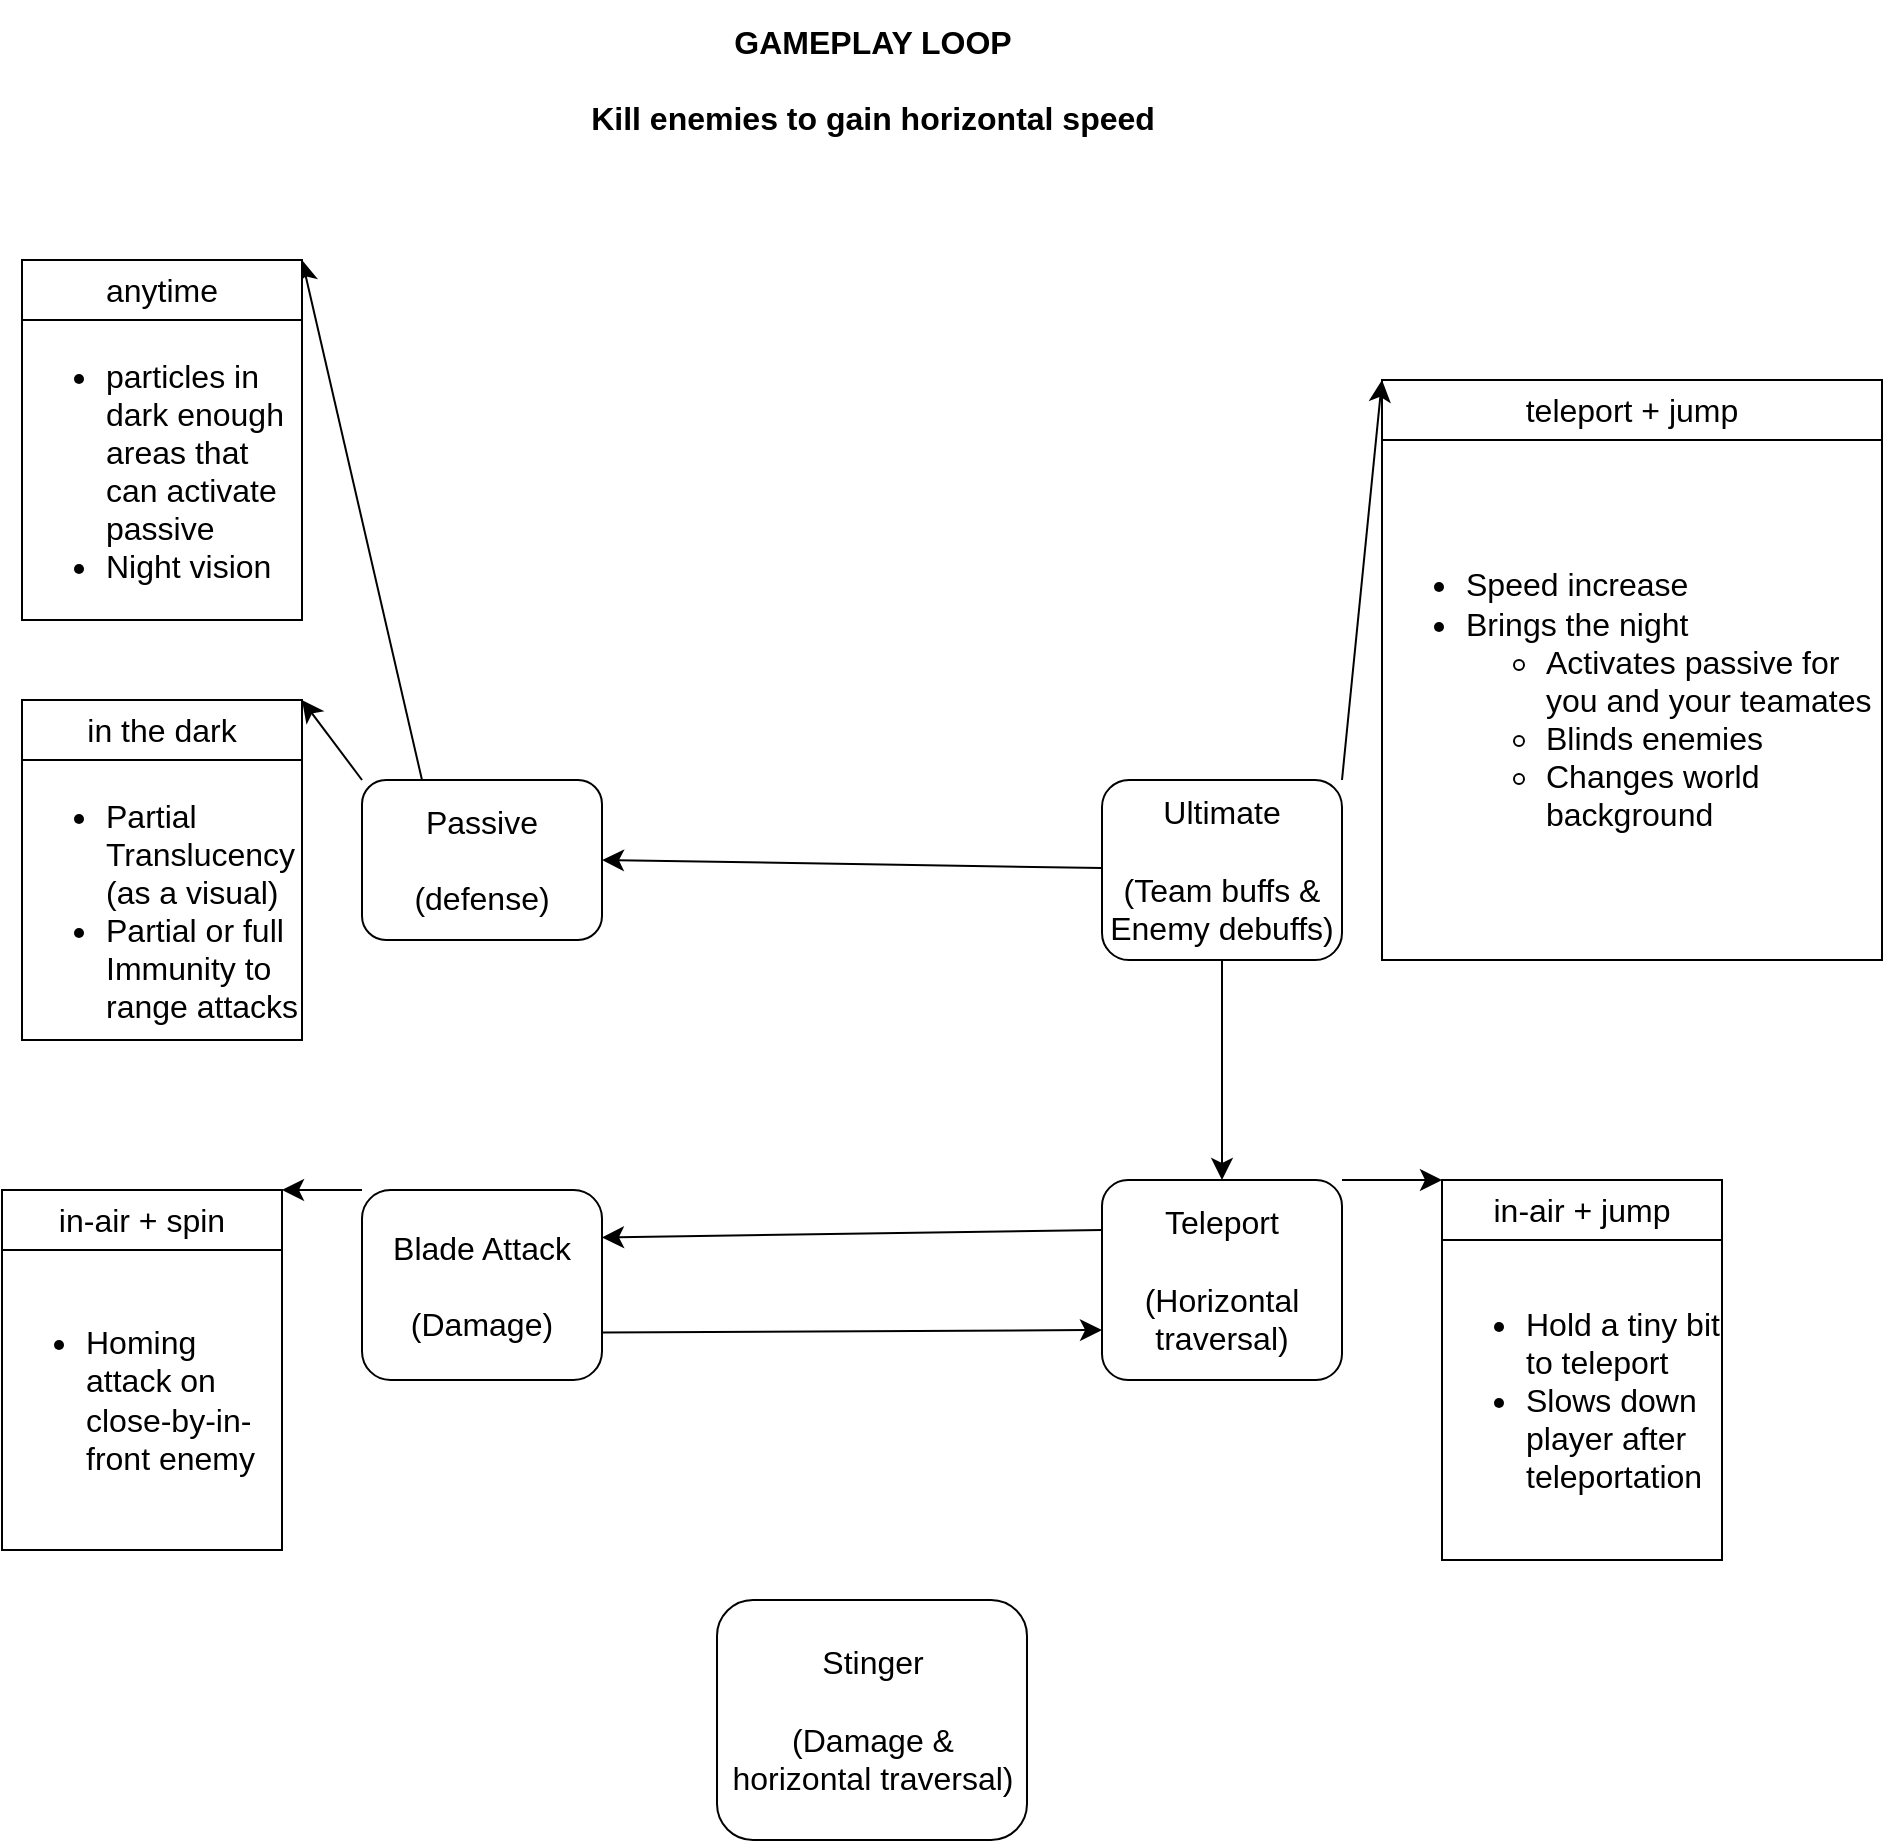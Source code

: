 <mxfile version="22.1.9" type="github">
  <diagram name="Page-1" id="2YBvvXClWsGukQMizWep">
    <mxGraphModel dx="1706" dy="989" grid="1" gridSize="10" guides="1" tooltips="1" connect="1" arrows="1" fold="1" page="1" pageScale="1" pageWidth="850" pageHeight="1100" math="0" shadow="0">
      <root>
        <mxCell id="0" />
        <mxCell id="1" parent="0" />
        <mxCell id="IQvJlNmxwXKHrSr8fV7O-1" value="&lt;div&gt;GAMEPLAY LOOP&lt;/div&gt;&lt;div&gt;&lt;br&gt;&lt;/div&gt;&lt;div&gt;Kill enemies to gain horizontal speed&lt;/div&gt;" style="text;strokeColor=none;fillColor=none;html=1;fontSize=16;fontStyle=1;verticalAlign=middle;align=center;" vertex="1" parent="1">
          <mxGeometry x="680" y="30" width="310" height="80" as="geometry" />
        </mxCell>
        <mxCell id="IQvJlNmxwXKHrSr8fV7O-50" style="edgeStyle=none;curved=1;rounded=0;orthogonalLoop=1;jettySize=auto;html=1;exitX=0.25;exitY=0;exitDx=0;exitDy=0;fontSize=12;startSize=8;endSize=8;entryX=1;entryY=0;entryDx=0;entryDy=0;" edge="1" parent="1" source="IQvJlNmxwXKHrSr8fV7O-3" target="IQvJlNmxwXKHrSr8fV7O-55">
          <mxGeometry relative="1" as="geometry">
            <mxPoint x="560" y="250" as="targetPoint" />
            <mxPoint x="630" y="420" as="sourcePoint" />
          </mxGeometry>
        </mxCell>
        <mxCell id="IQvJlNmxwXKHrSr8fV7O-51" style="edgeStyle=none;curved=1;rounded=0;orthogonalLoop=1;jettySize=auto;html=1;entryX=1;entryY=0;entryDx=0;entryDy=0;fontSize=12;startSize=8;endSize=8;exitX=0;exitY=0;exitDx=0;exitDy=0;" edge="1" parent="1" source="IQvJlNmxwXKHrSr8fV7O-3" target="IQvJlNmxwXKHrSr8fV7O-42">
          <mxGeometry relative="1" as="geometry">
            <mxPoint x="660" y="330" as="sourcePoint" />
          </mxGeometry>
        </mxCell>
        <mxCell id="IQvJlNmxwXKHrSr8fV7O-3" value="&lt;div&gt;Passive&lt;/div&gt;&lt;div&gt;&lt;br&gt;&lt;/div&gt;&lt;div&gt;(defense)&lt;br&gt;&lt;/div&gt;" style="rounded=1;whiteSpace=wrap;html=1;fontSize=16;" vertex="1" parent="1">
          <mxGeometry x="580" y="420" width="120" height="80" as="geometry" />
        </mxCell>
        <mxCell id="IQvJlNmxwXKHrSr8fV7O-7" style="edgeStyle=none;curved=1;rounded=0;orthogonalLoop=1;jettySize=auto;html=1;entryX=1;entryY=0.5;entryDx=0;entryDy=0;fontSize=12;startSize=8;endSize=8;" edge="1" parent="1" source="IQvJlNmxwXKHrSr8fV7O-6" target="IQvJlNmxwXKHrSr8fV7O-3">
          <mxGeometry relative="1" as="geometry" />
        </mxCell>
        <mxCell id="IQvJlNmxwXKHrSr8fV7O-8" style="edgeStyle=none;curved=1;rounded=0;orthogonalLoop=1;jettySize=auto;html=1;fontSize=12;startSize=8;endSize=8;" edge="1" parent="1" source="IQvJlNmxwXKHrSr8fV7O-6" target="IQvJlNmxwXKHrSr8fV7O-9">
          <mxGeometry relative="1" as="geometry">
            <mxPoint x="910" y="440" as="targetPoint" />
          </mxGeometry>
        </mxCell>
        <mxCell id="IQvJlNmxwXKHrSr8fV7O-6" value="&lt;div&gt;Ultimate&lt;/div&gt;&lt;div&gt;&lt;br&gt;&lt;/div&gt;&lt;div&gt;(Team buffs &amp;amp; Enemy debuffs)&lt;br&gt;&lt;/div&gt;" style="rounded=1;whiteSpace=wrap;html=1;fontSize=16;" vertex="1" parent="1">
          <mxGeometry x="950" y="420" width="120" height="90" as="geometry" />
        </mxCell>
        <mxCell id="IQvJlNmxwXKHrSr8fV7O-14" style="edgeStyle=none;curved=1;rounded=0;orthogonalLoop=1;jettySize=auto;html=1;exitX=0;exitY=0.25;exitDx=0;exitDy=0;entryX=1;entryY=0.25;entryDx=0;entryDy=0;fontSize=12;startSize=8;endSize=8;" edge="1" parent="1" source="IQvJlNmxwXKHrSr8fV7O-9" target="IQvJlNmxwXKHrSr8fV7O-11">
          <mxGeometry relative="1" as="geometry" />
        </mxCell>
        <mxCell id="IQvJlNmxwXKHrSr8fV7O-53" style="edgeStyle=none;curved=1;rounded=0;orthogonalLoop=1;jettySize=auto;html=1;exitX=1;exitY=0;exitDx=0;exitDy=0;entryX=0;entryY=0;entryDx=0;entryDy=0;fontSize=12;startSize=8;endSize=8;" edge="1" parent="1" source="IQvJlNmxwXKHrSr8fV7O-9" target="IQvJlNmxwXKHrSr8fV7O-25">
          <mxGeometry relative="1" as="geometry" />
        </mxCell>
        <mxCell id="IQvJlNmxwXKHrSr8fV7O-9" value="&lt;div&gt;Teleport&lt;/div&gt;&lt;div&gt;&lt;br&gt;&lt;/div&gt;&lt;div&gt;(Horizontal traversal)&lt;br&gt;&lt;/div&gt;" style="rounded=1;whiteSpace=wrap;html=1;fontSize=16;arcSize=13;" vertex="1" parent="1">
          <mxGeometry x="950" y="620" width="120" height="100" as="geometry" />
        </mxCell>
        <mxCell id="IQvJlNmxwXKHrSr8fV7O-15" style="edgeStyle=none;curved=1;rounded=0;orthogonalLoop=1;jettySize=auto;html=1;exitX=1;exitY=0.75;exitDx=0;exitDy=0;entryX=0;entryY=0.75;entryDx=0;entryDy=0;fontSize=12;startSize=8;endSize=8;" edge="1" parent="1" source="IQvJlNmxwXKHrSr8fV7O-11" target="IQvJlNmxwXKHrSr8fV7O-9">
          <mxGeometry relative="1" as="geometry" />
        </mxCell>
        <mxCell id="IQvJlNmxwXKHrSr8fV7O-52" style="edgeStyle=none;curved=1;rounded=0;orthogonalLoop=1;jettySize=auto;html=1;exitX=0;exitY=0;exitDx=0;exitDy=0;entryX=1;entryY=0;entryDx=0;entryDy=0;fontSize=12;startSize=8;endSize=8;" edge="1" parent="1" source="IQvJlNmxwXKHrSr8fV7O-11" target="IQvJlNmxwXKHrSr8fV7O-34">
          <mxGeometry relative="1" as="geometry" />
        </mxCell>
        <mxCell id="IQvJlNmxwXKHrSr8fV7O-11" value="&lt;div&gt;Blade Attack&lt;/div&gt;&lt;div&gt;&lt;br&gt;&lt;/div&gt;&lt;div&gt;(Damage)&lt;br&gt;&lt;/div&gt;" style="rounded=1;whiteSpace=wrap;html=1;fontSize=16;" vertex="1" parent="1">
          <mxGeometry x="580" y="625" width="120" height="95" as="geometry" />
        </mxCell>
        <mxCell id="IQvJlNmxwXKHrSr8fV7O-22" value="&lt;div&gt;&lt;br&gt;&lt;/div&gt;&lt;div&gt;&lt;br&gt;&lt;/div&gt;" style="text;html=1;strokeColor=none;fillColor=none;align=center;verticalAlign=middle;whiteSpace=wrap;rounded=0;fontSize=16;" vertex="1" parent="1">
          <mxGeometry x="1070" y="425" width="60" height="30" as="geometry" />
        </mxCell>
        <mxCell id="IQvJlNmxwXKHrSr8fV7O-25" value="in-air + jump" style="swimlane;fontStyle=0;childLayout=stackLayout;horizontal=1;startSize=30;horizontalStack=0;resizeParent=1;resizeParentMax=0;resizeLast=0;collapsible=1;marginBottom=0;whiteSpace=wrap;html=1;fontSize=16;" vertex="1" parent="1">
          <mxGeometry x="1120" y="620" width="140" height="190" as="geometry" />
        </mxCell>
        <mxCell id="IQvJlNmxwXKHrSr8fV7O-31" value="&lt;ul&gt;&lt;li&gt;Hold a tiny bit to teleport&lt;br&gt;&lt;/li&gt;&lt;li&gt;&lt;div&gt;Slows down player after teleportation&lt;/div&gt;&lt;/li&gt;&lt;/ul&gt;" style="text;strokeColor=none;fillColor=none;html=1;whiteSpace=wrap;verticalAlign=middle;overflow=hidden;fontSize=16;" vertex="1" parent="IQvJlNmxwXKHrSr8fV7O-25">
          <mxGeometry y="30" width="140" height="160" as="geometry" />
        </mxCell>
        <mxCell id="IQvJlNmxwXKHrSr8fV7O-34" value="in-air + spin" style="swimlane;fontStyle=0;childLayout=stackLayout;horizontal=1;startSize=30;horizontalStack=0;resizeParent=1;resizeParentMax=0;resizeLast=0;collapsible=1;marginBottom=0;whiteSpace=wrap;html=1;fontSize=16;" vertex="1" parent="1">
          <mxGeometry x="400" y="625" width="140" height="180" as="geometry" />
        </mxCell>
        <mxCell id="IQvJlNmxwXKHrSr8fV7O-39" value="&lt;ul&gt;&lt;li&gt;Homing attack on close-by-in-front enemy &lt;br&gt;&lt;/li&gt;&lt;/ul&gt;" style="text;strokeColor=none;fillColor=none;html=1;whiteSpace=wrap;verticalAlign=middle;overflow=hidden;fontSize=16;" vertex="1" parent="IQvJlNmxwXKHrSr8fV7O-34">
          <mxGeometry y="30" width="140" height="150" as="geometry" />
        </mxCell>
        <mxCell id="IQvJlNmxwXKHrSr8fV7O-42" value="in the dark" style="swimlane;fontStyle=0;childLayout=stackLayout;horizontal=1;startSize=30;horizontalStack=0;resizeParent=1;resizeParentMax=0;resizeLast=0;collapsible=1;marginBottom=0;whiteSpace=wrap;html=1;fontSize=16;" vertex="1" parent="1">
          <mxGeometry x="410" y="380" width="140" height="170" as="geometry" />
        </mxCell>
        <mxCell id="IQvJlNmxwXKHrSr8fV7O-60" style="edgeStyle=none;curved=1;rounded=0;orthogonalLoop=1;jettySize=auto;html=1;exitX=0.75;exitY=0;exitDx=0;exitDy=0;fontSize=12;startSize=8;endSize=8;" edge="1" parent="IQvJlNmxwXKHrSr8fV7O-42" source="IQvJlNmxwXKHrSr8fV7O-46" target="IQvJlNmxwXKHrSr8fV7O-46">
          <mxGeometry relative="1" as="geometry" />
        </mxCell>
        <mxCell id="IQvJlNmxwXKHrSr8fV7O-46" value="&lt;ul&gt;&lt;li&gt;Partial Translucency (as a visual)&lt;br&gt;&lt;/li&gt;&lt;li&gt;Partial or full Immunity to range attacks&lt;br&gt;&lt;/li&gt;&lt;/ul&gt;" style="text;strokeColor=none;fillColor=none;html=1;whiteSpace=wrap;verticalAlign=middle;overflow=hidden;fontSize=16;" vertex="1" parent="IQvJlNmxwXKHrSr8fV7O-42">
          <mxGeometry y="30" width="140" height="140" as="geometry" />
        </mxCell>
        <mxCell id="IQvJlNmxwXKHrSr8fV7O-48" value="teleport + jump" style="swimlane;fontStyle=0;childLayout=stackLayout;horizontal=1;startSize=30;horizontalStack=0;resizeParent=1;resizeParentMax=0;resizeLast=0;collapsible=1;marginBottom=0;whiteSpace=wrap;html=1;fontSize=16;" vertex="1" parent="1">
          <mxGeometry x="1090" y="220" width="250" height="290" as="geometry" />
        </mxCell>
        <mxCell id="IQvJlNmxwXKHrSr8fV7O-49" value="&lt;ul&gt;&lt;li&gt;Speed increase&lt;/li&gt;&lt;li&gt;Brings the night&lt;/li&gt;&lt;ul&gt;&lt;li&gt;Activates passive for you and your teamates&lt;/li&gt;&lt;li&gt;Blinds enemies&lt;br&gt;&lt;/li&gt;&lt;li&gt;Changes world background&lt;/li&gt;&lt;/ul&gt;&lt;/ul&gt;" style="text;strokeColor=none;fillColor=none;html=1;whiteSpace=wrap;verticalAlign=middle;overflow=hidden;fontSize=16;" vertex="1" parent="IQvJlNmxwXKHrSr8fV7O-48">
          <mxGeometry y="30" width="250" height="260" as="geometry" />
        </mxCell>
        <mxCell id="IQvJlNmxwXKHrSr8fV7O-54" style="edgeStyle=none;curved=1;rounded=0;orthogonalLoop=1;jettySize=auto;html=1;exitX=1;exitY=0;exitDx=0;exitDy=0;fontSize=12;startSize=8;endSize=8;entryX=0;entryY=0;entryDx=0;entryDy=0;" edge="1" parent="1" source="IQvJlNmxwXKHrSr8fV7O-6" target="IQvJlNmxwXKHrSr8fV7O-48">
          <mxGeometry relative="1" as="geometry">
            <mxPoint x="1020" y="210" as="targetPoint" />
          </mxGeometry>
        </mxCell>
        <mxCell id="IQvJlNmxwXKHrSr8fV7O-55" value="&lt;div&gt;anytime&lt;/div&gt;" style="swimlane;fontStyle=0;childLayout=stackLayout;horizontal=1;startSize=30;horizontalStack=0;resizeParent=1;resizeParentMax=0;resizeLast=0;collapsible=1;marginBottom=0;whiteSpace=wrap;html=1;fontSize=16;" vertex="1" parent="1">
          <mxGeometry x="410" y="160" width="140" height="180" as="geometry" />
        </mxCell>
        <mxCell id="IQvJlNmxwXKHrSr8fV7O-59" value="&lt;ul&gt;&lt;li&gt;particles in dark enough areas that can activate passive&lt;/li&gt;&lt;li&gt;Night vision&lt;/li&gt;&lt;/ul&gt;" style="text;strokeColor=none;fillColor=none;html=1;whiteSpace=wrap;verticalAlign=middle;overflow=hidden;fontSize=16;" vertex="1" parent="IQvJlNmxwXKHrSr8fV7O-55">
          <mxGeometry y="30" width="140" height="150" as="geometry" />
        </mxCell>
        <mxCell id="IQvJlNmxwXKHrSr8fV7O-62" value="&lt;div&gt;Stinger&lt;/div&gt;&lt;div&gt;&lt;br&gt;&lt;/div&gt;&lt;div&gt;(Damage &amp;amp; horizontal traversal)&lt;br&gt;&lt;/div&gt;" style="rounded=1;whiteSpace=wrap;html=1;fontSize=16;" vertex="1" parent="1">
          <mxGeometry x="757.5" y="830" width="155" height="120" as="geometry" />
        </mxCell>
      </root>
    </mxGraphModel>
  </diagram>
</mxfile>
